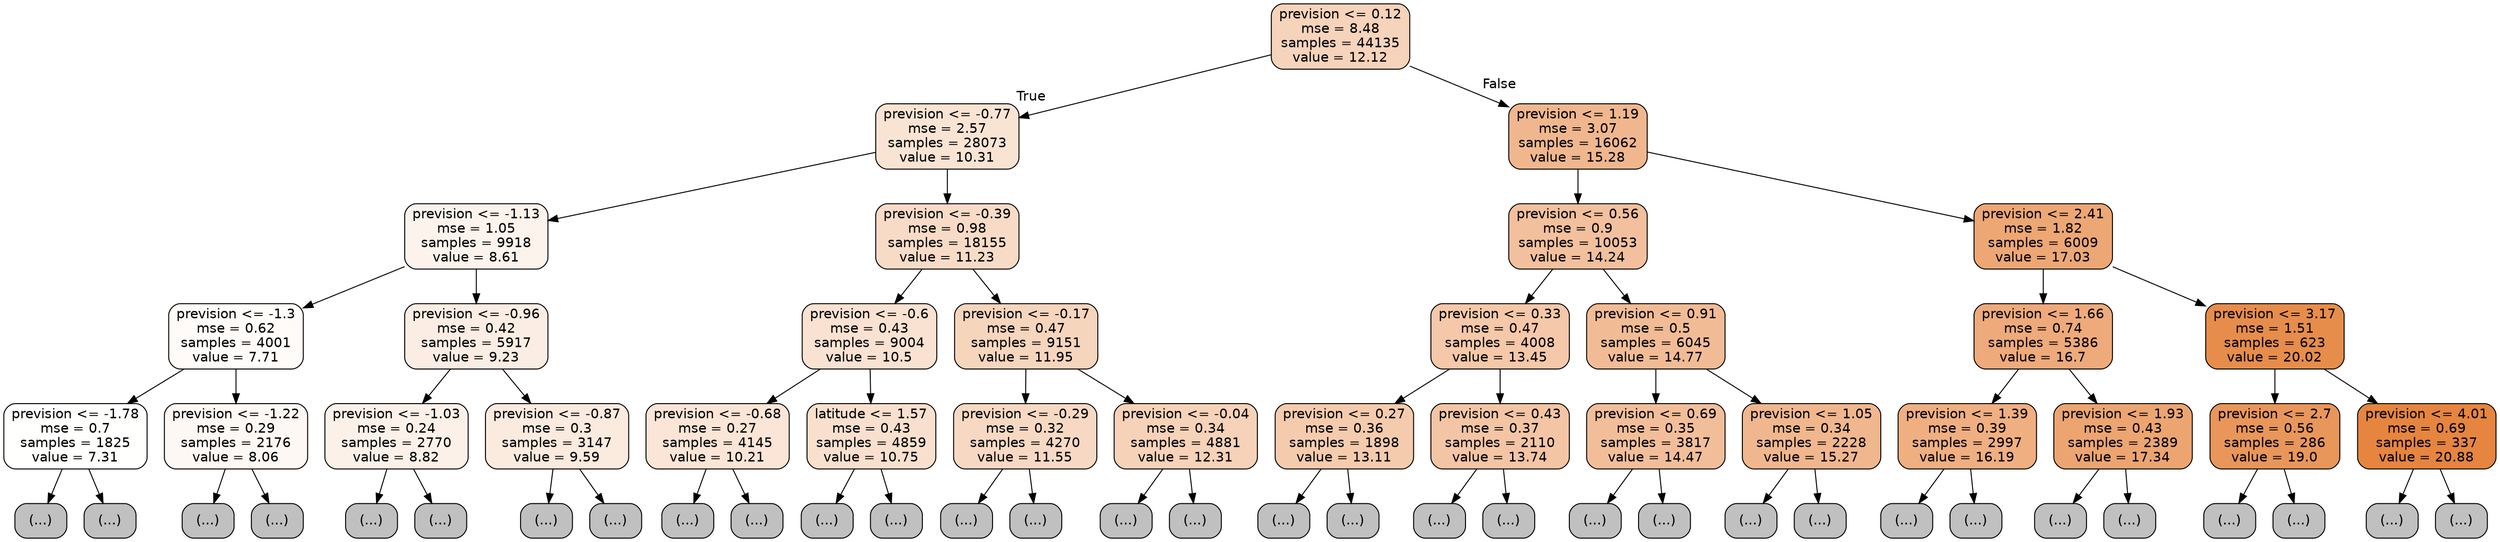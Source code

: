 digraph Tree {
node [shape=box, style="filled, rounded", color="black", fontname=helvetica] ;
edge [fontname=helvetica] ;
0 [label="prevision <= 0.12\nmse = 8.48\nsamples = 44135\nvalue = 12.12", fillcolor="#f6d3bb"] ;
1 [label="prevision <= -0.77\nmse = 2.57\nsamples = 28073\nvalue = 10.31", fillcolor="#f9e4d4"] ;
0 -> 1 [labeldistance=2.5, labelangle=45, headlabel="True"] ;
2 [label="prevision <= -1.13\nmse = 1.05\nsamples = 9918\nvalue = 8.61", fillcolor="#fcf3ec"] ;
1 -> 2 ;
3 [label="prevision <= -1.3\nmse = 0.62\nsamples = 4001\nvalue = 7.71", fillcolor="#fefbf9"] ;
2 -> 3 ;
4 [label="prevision <= -1.78\nmse = 0.7\nsamples = 1825\nvalue = 7.31", fillcolor="#fffffe"] ;
3 -> 4 ;
5 [label="(...)", fillcolor="#C0C0C0"] ;
4 -> 5 ;
6 [label="(...)", fillcolor="#C0C0C0"] ;
4 -> 6 ;
7 [label="prevision <= -1.22\nmse = 0.29\nsamples = 2176\nvalue = 8.06", fillcolor="#fef8f4"] ;
3 -> 7 ;
8 [label="(...)", fillcolor="#C0C0C0"] ;
7 -> 8 ;
9 [label="(...)", fillcolor="#C0C0C0"] ;
7 -> 9 ;
10 [label="prevision <= -0.96\nmse = 0.42\nsamples = 5917\nvalue = 9.23", fillcolor="#fbede3"] ;
2 -> 10 ;
11 [label="prevision <= -1.03\nmse = 0.24\nsamples = 2770\nvalue = 8.82", fillcolor="#fcf1e9"] ;
10 -> 11 ;
12 [label="(...)", fillcolor="#C0C0C0"] ;
11 -> 12 ;
13 [label="(...)", fillcolor="#C0C0C0"] ;
11 -> 13 ;
14 [label="prevision <= -0.87\nmse = 0.3\nsamples = 3147\nvalue = 9.59", fillcolor="#fbeade"] ;
10 -> 14 ;
15 [label="(...)", fillcolor="#C0C0C0"] ;
14 -> 15 ;
16 [label="(...)", fillcolor="#C0C0C0"] ;
14 -> 16 ;
17 [label="prevision <= -0.39\nmse = 0.98\nsamples = 18155\nvalue = 11.23", fillcolor="#f8dbc7"] ;
1 -> 17 ;
18 [label="prevision <= -0.6\nmse = 0.43\nsamples = 9004\nvalue = 10.5", fillcolor="#f9e2d1"] ;
17 -> 18 ;
19 [label="prevision <= -0.68\nmse = 0.27\nsamples = 4145\nvalue = 10.21", fillcolor="#fae5d6"] ;
18 -> 19 ;
20 [label="(...)", fillcolor="#C0C0C0"] ;
19 -> 20 ;
21 [label="(...)", fillcolor="#C0C0C0"] ;
19 -> 21 ;
22 [label="latitude <= 1.57\nmse = 0.43\nsamples = 4859\nvalue = 10.75", fillcolor="#f9e0ce"] ;
18 -> 22 ;
23 [label="(...)", fillcolor="#C0C0C0"] ;
22 -> 23 ;
24 [label="(...)", fillcolor="#C0C0C0"] ;
22 -> 24 ;
25 [label="prevision <= -0.17\nmse = 0.47\nsamples = 9151\nvalue = 11.95", fillcolor="#f6d5bd"] ;
17 -> 25 ;
26 [label="prevision <= -0.29\nmse = 0.32\nsamples = 4270\nvalue = 11.55", fillcolor="#f7d9c3"] ;
25 -> 26 ;
27 [label="(...)", fillcolor="#C0C0C0"] ;
26 -> 27 ;
28 [label="(...)", fillcolor="#C0C0C0"] ;
26 -> 28 ;
29 [label="prevision <= -0.04\nmse = 0.34\nsamples = 4881\nvalue = 12.31", fillcolor="#f6d2b8"] ;
25 -> 29 ;
30 [label="(...)", fillcolor="#C0C0C0"] ;
29 -> 30 ;
31 [label="(...)", fillcolor="#C0C0C0"] ;
29 -> 31 ;
32 [label="prevision <= 1.19\nmse = 3.07\nsamples = 16062\nvalue = 15.28", fillcolor="#f0b78e"] ;
0 -> 32 [labeldistance=2.5, labelangle=-45, headlabel="False"] ;
33 [label="prevision <= 0.56\nmse = 0.9\nsamples = 10053\nvalue = 14.24", fillcolor="#f2c09d"] ;
32 -> 33 ;
34 [label="prevision <= 0.33\nmse = 0.47\nsamples = 4008\nvalue = 13.45", fillcolor="#f4c8a8"] ;
33 -> 34 ;
35 [label="prevision <= 0.27\nmse = 0.36\nsamples = 1898\nvalue = 13.11", fillcolor="#f4cbad"] ;
34 -> 35 ;
36 [label="(...)", fillcolor="#C0C0C0"] ;
35 -> 36 ;
37 [label="(...)", fillcolor="#C0C0C0"] ;
35 -> 37 ;
38 [label="prevision <= 0.43\nmse = 0.37\nsamples = 2110\nvalue = 13.74", fillcolor="#f3c5a4"] ;
34 -> 38 ;
39 [label="(...)", fillcolor="#C0C0C0"] ;
38 -> 39 ;
40 [label="(...)", fillcolor="#C0C0C0"] ;
38 -> 40 ;
41 [label="prevision <= 0.91\nmse = 0.5\nsamples = 6045\nvalue = 14.77", fillcolor="#f1bc95"] ;
33 -> 41 ;
42 [label="prevision <= 0.69\nmse = 0.35\nsamples = 3817\nvalue = 14.47", fillcolor="#f2be9a"] ;
41 -> 42 ;
43 [label="(...)", fillcolor="#C0C0C0"] ;
42 -> 43 ;
44 [label="(...)", fillcolor="#C0C0C0"] ;
42 -> 44 ;
45 [label="prevision <= 1.05\nmse = 0.34\nsamples = 2228\nvalue = 15.27", fillcolor="#f0b78e"] ;
41 -> 45 ;
46 [label="(...)", fillcolor="#C0C0C0"] ;
45 -> 46 ;
47 [label="(...)", fillcolor="#C0C0C0"] ;
45 -> 47 ;
48 [label="prevision <= 2.41\nmse = 1.82\nsamples = 6009\nvalue = 17.03", fillcolor="#eda775"] ;
32 -> 48 ;
49 [label="prevision <= 1.66\nmse = 0.74\nsamples = 5386\nvalue = 16.7", fillcolor="#eeaa7a"] ;
48 -> 49 ;
50 [label="prevision <= 1.39\nmse = 0.39\nsamples = 2997\nvalue = 16.19", fillcolor="#efaf81"] ;
49 -> 50 ;
51 [label="(...)", fillcolor="#C0C0C0"] ;
50 -> 51 ;
52 [label="(...)", fillcolor="#C0C0C0"] ;
50 -> 52 ;
53 [label="prevision <= 1.93\nmse = 0.43\nsamples = 2389\nvalue = 17.34", fillcolor="#eca571"] ;
49 -> 53 ;
54 [label="(...)", fillcolor="#C0C0C0"] ;
53 -> 54 ;
55 [label="(...)", fillcolor="#C0C0C0"] ;
53 -> 55 ;
56 [label="prevision <= 3.17\nmse = 1.51\nsamples = 623\nvalue = 20.02", fillcolor="#e78d4b"] ;
48 -> 56 ;
57 [label="prevision <= 2.7\nmse = 0.56\nsamples = 286\nvalue = 19.0", fillcolor="#e9965a"] ;
56 -> 57 ;
58 [label="(...)", fillcolor="#C0C0C0"] ;
57 -> 58 ;
59 [label="(...)", fillcolor="#C0C0C0"] ;
57 -> 59 ;
60 [label="prevision <= 4.01\nmse = 0.69\nsamples = 337\nvalue = 20.88", fillcolor="#e6853f"] ;
56 -> 60 ;
61 [label="(...)", fillcolor="#C0C0C0"] ;
60 -> 61 ;
62 [label="(...)", fillcolor="#C0C0C0"] ;
60 -> 62 ;
}